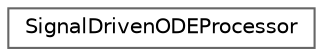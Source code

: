 digraph "Graphical Class Hierarchy"
{
 // LATEX_PDF_SIZE
  bgcolor="transparent";
  edge [fontname=Helvetica,fontsize=10,labelfontname=Helvetica,labelfontsize=10];
  node [fontname=Helvetica,fontsize=10,shape=box,height=0.2,width=0.4];
  rankdir="LR";
  Node0 [id="Node000000",label="SignalDrivenODEProcessor",height=0.2,width=0.4,color="grey40", fillcolor="white", style="filled",URL="$class_signal_driven_o_d_e_processor.html",tooltip=" "];
}
